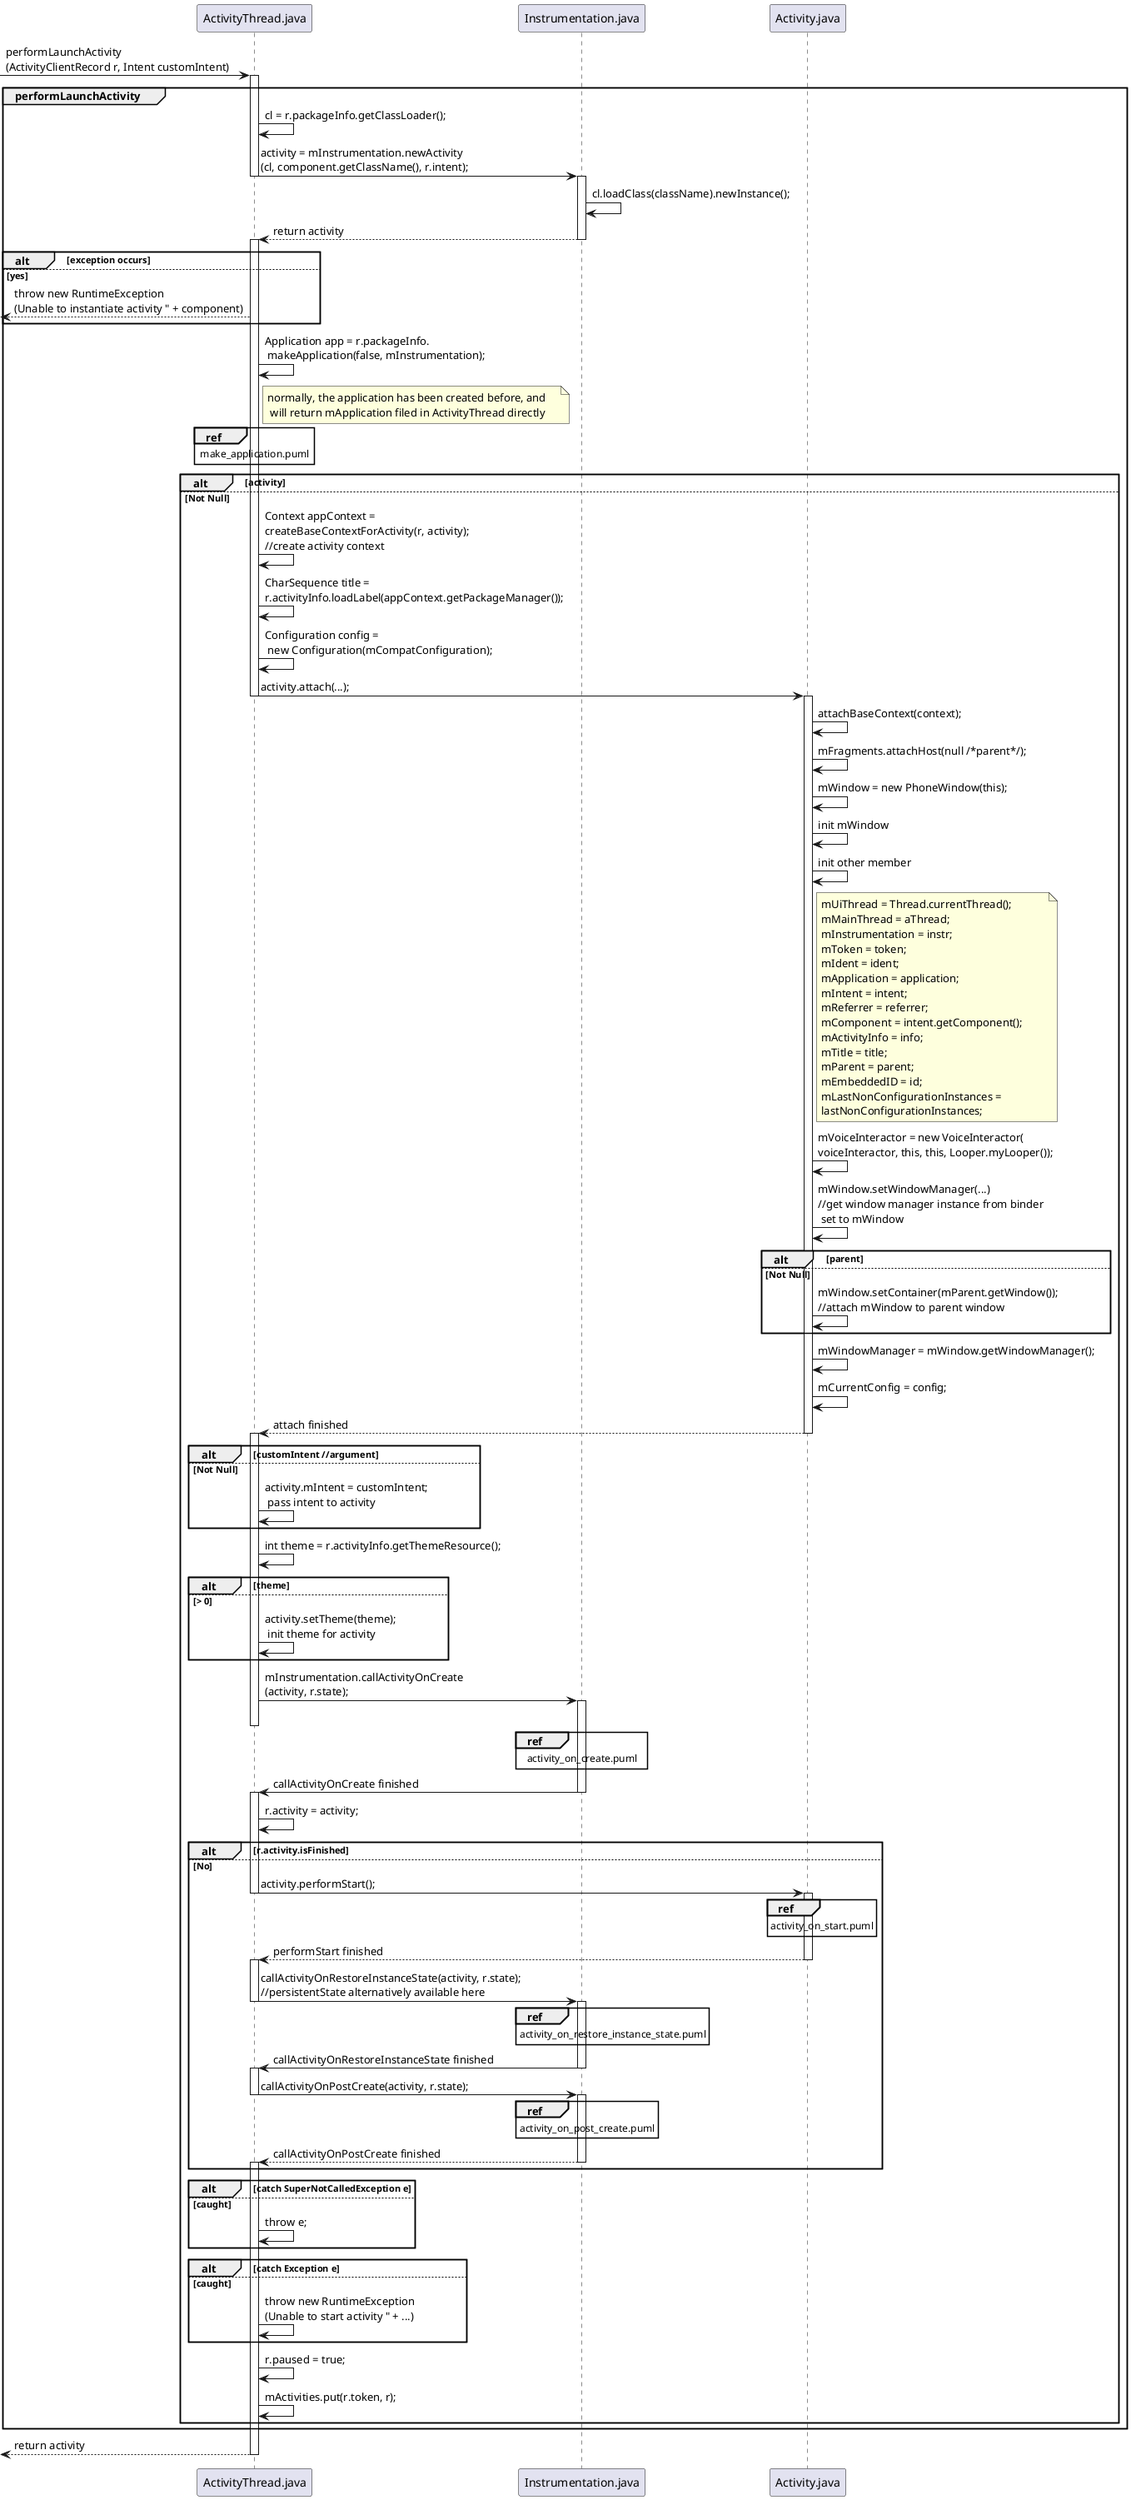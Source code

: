 @startuml
participant ActivityThread as "ActivityThread.java"
participant Instrumentation as "Instrumentation.java"
participant Activity as "Activity.java"

-> ActivityThread : performLaunchActivity\
\n(ActivityClientRecord r, Intent customIntent)

activate ActivityThread

group performLaunchActivity

    ActivityThread -> ActivityThread : cl = r.packageInfo.getClassLoader();

    ActivityThread -> Instrumentation : activity = mInstrumentation.newActivity\
    \n(cl, component.getClassName(), r.intent);

    deactivate ActivityThread
    activate Instrumentation

    Instrumentation -> Instrumentation : cl.loadClass(className).newInstance();
    Instrumentation --> ActivityThread : return activity

    deactivate Instrumentation
    activate ActivityThread

    alt exception occurs
    else yes
    <-- ActivityThread : throw new RuntimeException\
    \n(Unable to instantiate activity " + component)
    end

    ActivityThread -> ActivityThread : Application app = r.packageInfo.\
    \n makeApplication(false, mInstrumentation);

    note right of ActivityThread : normally, the application has been created before, and\
    \n will return mApplication filed in ActivityThread directly

    ref over ActivityThread : make_application.puml

    alt activity
    else Not Null
        ActivityThread -> ActivityThread : Context appContext = \
        \ncreateBaseContextForActivity(r, activity);\
        \n//create activity context

        ActivityThread -> ActivityThread : CharSequence title = \
        \nr.activityInfo.loadLabel(appContext.getPackageManager());

        ActivityThread -> ActivityThread : Configuration config = \
        \n new Configuration(mCompatConfiguration);

        ActivityThread -> Activity : activity.attach(...);

        deactivate ActivityThread
        activate Activity

        Activity -> Activity : attachBaseContext(context);

        Activity -> Activity : mFragments.attachHost(null /*parent*/);

        Activity -> Activity : mWindow = new PhoneWindow(this);

        Activity -> Activity : init mWindow

        Activity -> Activity : init other member
        
        note right of Activity :  mUiThread = Thread.currentThread();\
        \nmMainThread = aThread;\
        \nmInstrumentation = instr;\
        \nmToken = token;\
        \nmIdent = ident;\
        \nmApplication = application;\
        \nmIntent = intent;\
        \nmReferrer = referrer;\
        \nmComponent = intent.getComponent();\
        \nmActivityInfo = info;\
        \nmTitle = title;\
        \nmParent = parent;\
        \nmEmbeddedID = id;\
        \nmLastNonConfigurationInstances = \
        \nlastNonConfigurationInstances;

        Activity -> Activity : mVoiceInteractor = new VoiceInteractor(\
        \nvoiceInteractor, this, this, Looper.myLooper());

        Activity -> Activity : mWindow.setWindowManager(...)\
        \n//get window manager instance from binder\
        \n set to mWindow

        alt parent
        else Not Null
            Activity -> Activity : mWindow.setContainer(mParent.getWindow());\
            \n//attach mWindow to parent window
        end

        Activity -> Activity : mWindowManager = mWindow.getWindowManager();
        Activity -> Activity : mCurrentConfig = config;
        Activity --> ActivityThread : attach finished

        deactivate Activity
        activate ActivityThread

        alt customIntent //argument
        else Not Null
            ActivityThread -> ActivityThread : activity.mIntent = customIntent;\
            \n pass intent to activity
        end

        ActivityThread -> ActivityThread : int theme = r.activityInfo.getThemeResource();

        alt theme
        else > 0
            ActivityThread -> ActivityThread : activity.setTheme(theme);\
            \n init theme for activity
        end

        ActivityThread -> Instrumentation : mInstrumentation.callActivityOnCreate\
        \n(activity, r.state);

        activate Instrumentation
        deactivate ActivityThread

        ref over Instrumentation : activity_on_create.puml

        Instrumentation -> ActivityThread : callActivityOnCreate finished

        deactivate Instrumentation
        activate ActivityThread

        ActivityThread -> ActivityThread : r.activity = activity;

        alt r.activity.isFinished
        else No

            ActivityThread -> Activity : activity.performStart();
            deactivate ActivityThread
            activate Activity

            ref over Activity : activity_on_start.puml
            Activity --> ActivityThread : performStart finished

            deactivate Activity
            activate ActivityThread

            ActivityThread -> Instrumentation : callActivityOnRestoreInstanceState(activity, r.state);\
            \n//persistentState alternatively available here

            deactivate ActivityThread
            activate Instrumentation

            ref over Instrumentation : activity_on_restore_instance_state.puml

            Instrumentation -> ActivityThread : callActivityOnRestoreInstanceState finished

            deactivate Instrumentation
            activate ActivityThread

            ActivityThread ->  Instrumentation :  callActivityOnPostCreate(activity, r.state);

            deactivate ActivityThread
            activate Instrumentation

            ref over Instrumentation : activity_on_post_create.puml

            Instrumentation --> ActivityThread : callActivityOnPostCreate finished

            deactivate Instrumentation
            activate ActivityThread

        end

        alt catch SuperNotCalledException e
        else caught
            ActivityThread -> ActivityThread : throw e;
        end

        alt catch Exception e
        else caught
            ActivityThread -> ActivityThread : throw new RuntimeException\
            \n(Unable to start activity " + ...)
        end

        ActivityThread -> ActivityThread : r.paused = true;

        ActivityThread -> ActivityThread : mActivities.put(r.token, r);
    end
end

<-- ActivityThread : return activity

deactivate ActivityThread

@enduml